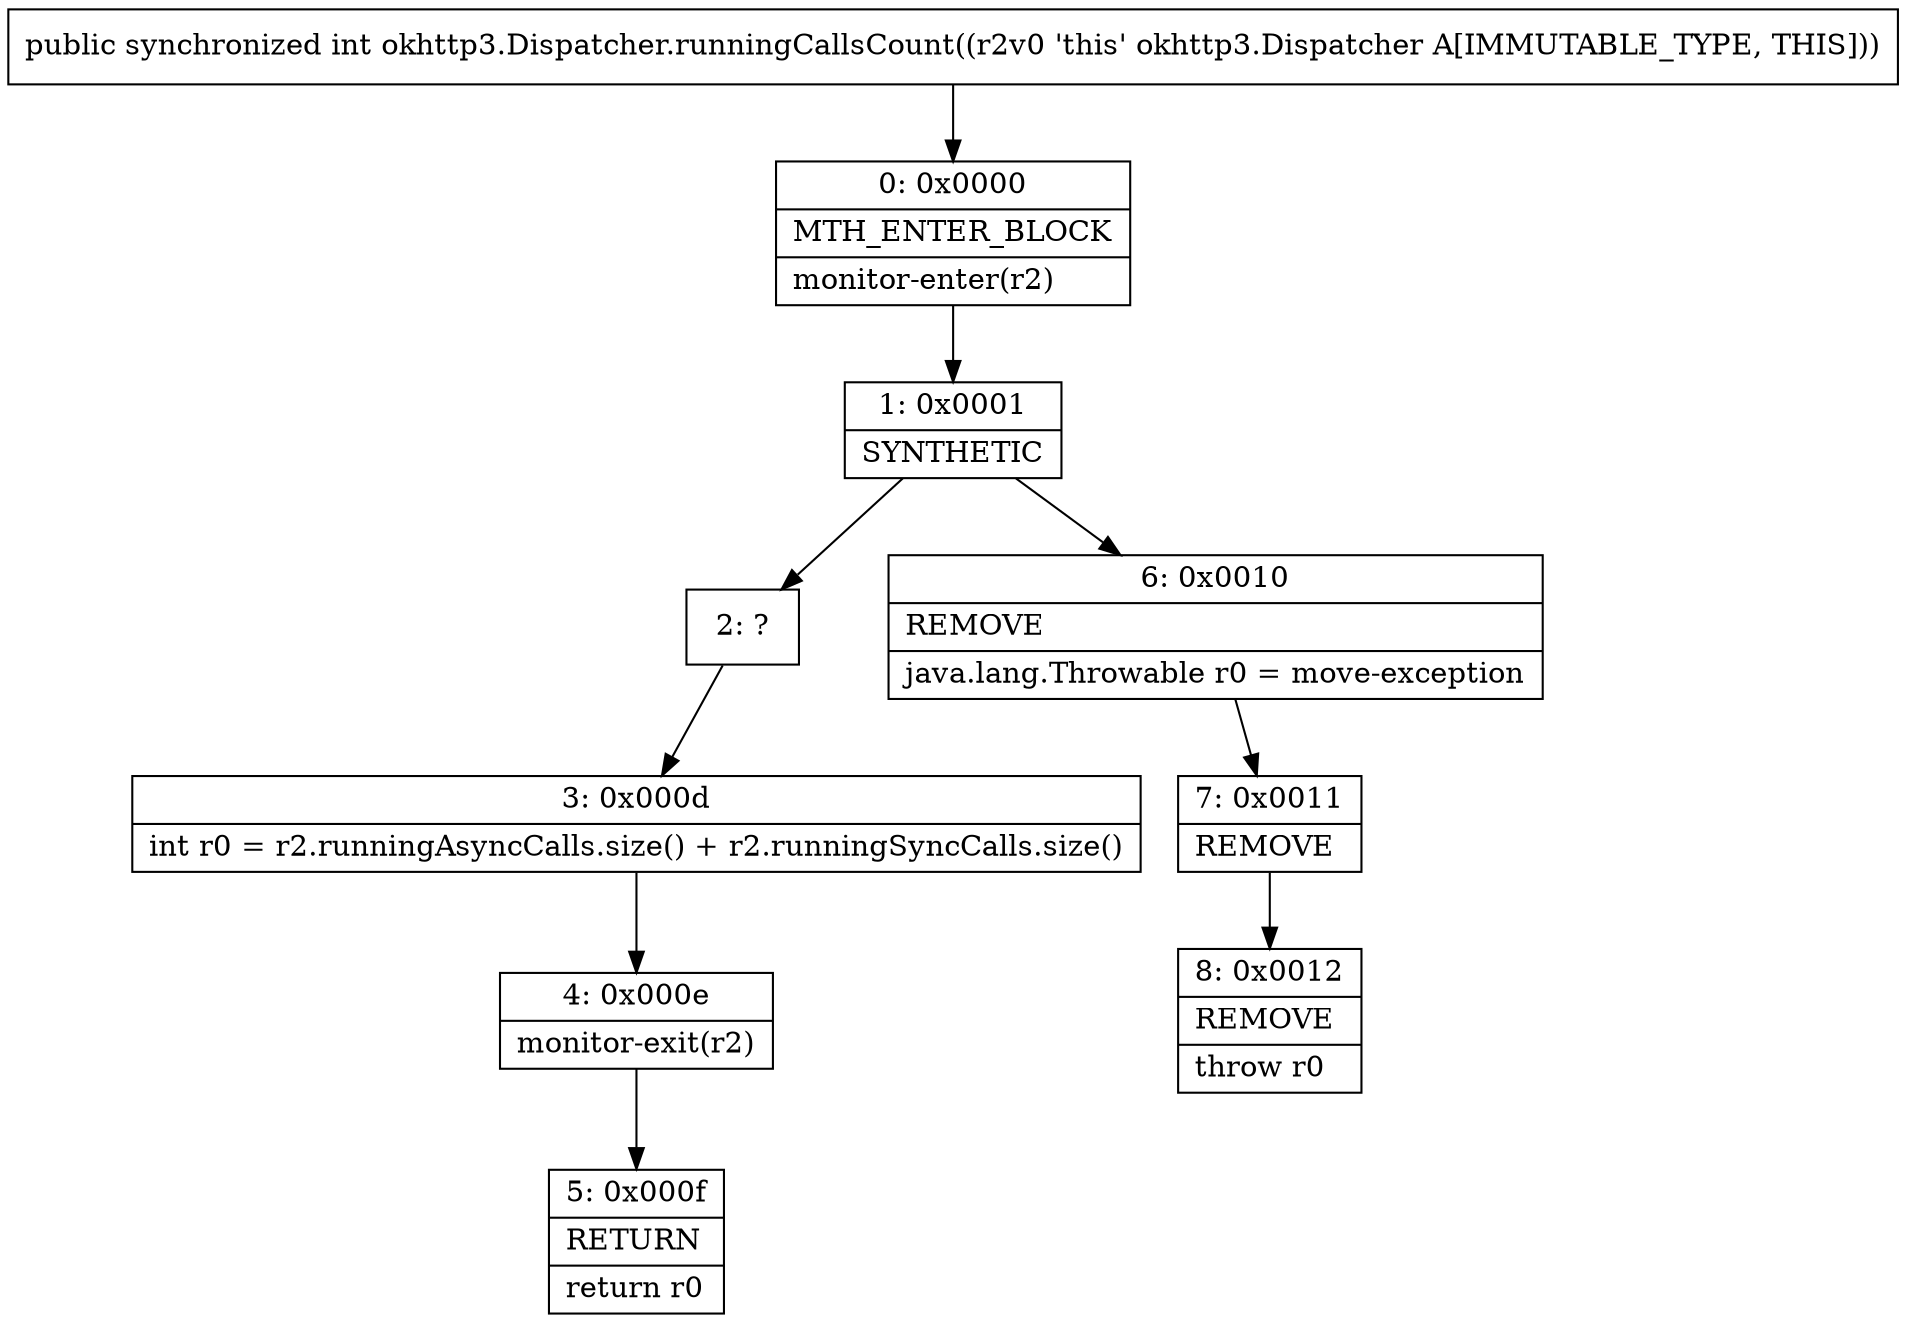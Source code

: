digraph "CFG forokhttp3.Dispatcher.runningCallsCount()I" {
Node_0 [shape=record,label="{0\:\ 0x0000|MTH_ENTER_BLOCK\l|monitor\-enter(r2)\l}"];
Node_1 [shape=record,label="{1\:\ 0x0001|SYNTHETIC\l}"];
Node_2 [shape=record,label="{2\:\ ?}"];
Node_3 [shape=record,label="{3\:\ 0x000d|int r0 = r2.runningAsyncCalls.size() + r2.runningSyncCalls.size()\l}"];
Node_4 [shape=record,label="{4\:\ 0x000e|monitor\-exit(r2)\l}"];
Node_5 [shape=record,label="{5\:\ 0x000f|RETURN\l|return r0\l}"];
Node_6 [shape=record,label="{6\:\ 0x0010|REMOVE\l|java.lang.Throwable r0 = move\-exception\l}"];
Node_7 [shape=record,label="{7\:\ 0x0011|REMOVE\l}"];
Node_8 [shape=record,label="{8\:\ 0x0012|REMOVE\l|throw r0\l}"];
MethodNode[shape=record,label="{public synchronized int okhttp3.Dispatcher.runningCallsCount((r2v0 'this' okhttp3.Dispatcher A[IMMUTABLE_TYPE, THIS])) }"];
MethodNode -> Node_0;
Node_0 -> Node_1;
Node_1 -> Node_2;
Node_1 -> Node_6;
Node_2 -> Node_3;
Node_3 -> Node_4;
Node_4 -> Node_5;
Node_6 -> Node_7;
Node_7 -> Node_8;
}

